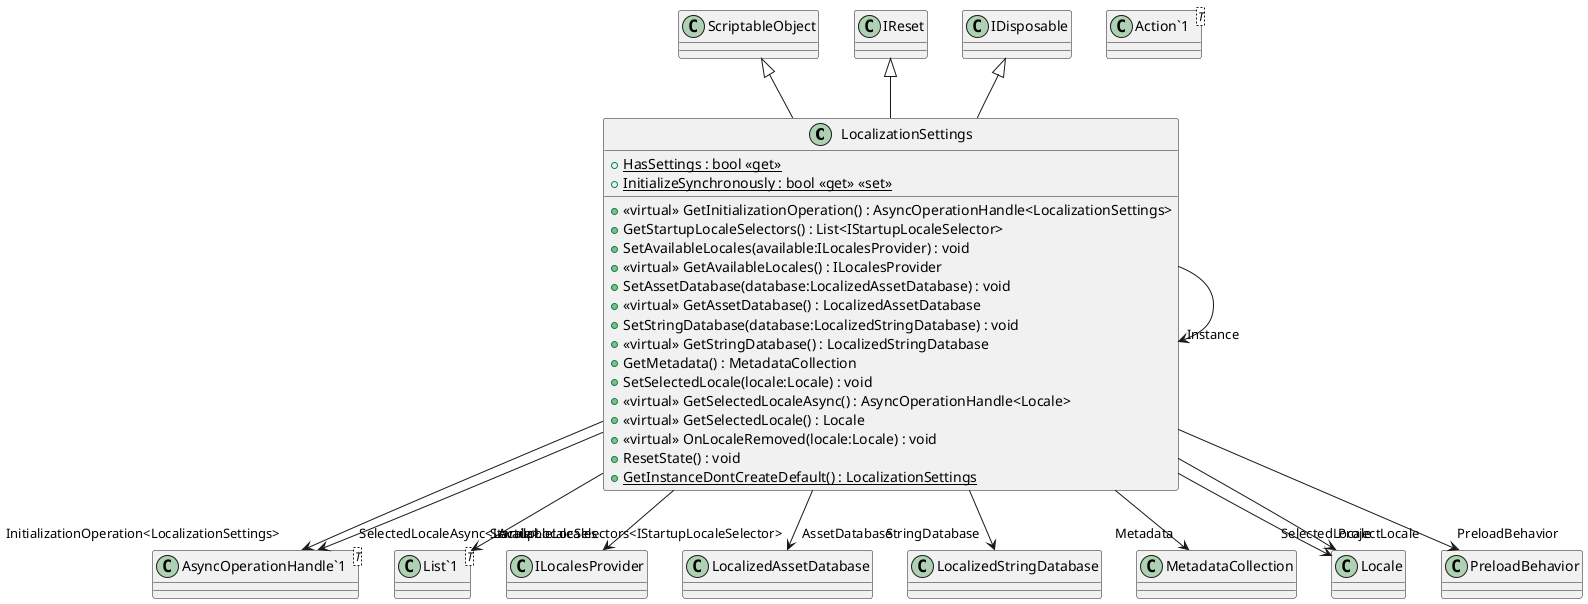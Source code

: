 @startuml
class LocalizationSettings {
    + {static} HasSettings : bool <<get>>
    + {static} InitializeSynchronously : bool <<get>> <<set>>
    + <<virtual>> GetInitializationOperation() : AsyncOperationHandle<LocalizationSettings>
    + GetStartupLocaleSelectors() : List<IStartupLocaleSelector>
    + SetAvailableLocales(available:ILocalesProvider) : void
    + <<virtual>> GetAvailableLocales() : ILocalesProvider
    + SetAssetDatabase(database:LocalizedAssetDatabase) : void
    + <<virtual>> GetAssetDatabase() : LocalizedAssetDatabase
    + SetStringDatabase(database:LocalizedStringDatabase) : void
    + <<virtual>> GetStringDatabase() : LocalizedStringDatabase
    + GetMetadata() : MetadataCollection
    + SetSelectedLocale(locale:Locale) : void
    + <<virtual>> GetSelectedLocaleAsync() : AsyncOperationHandle<Locale>
    + <<virtual>> GetSelectedLocale() : Locale
    + <<virtual>> OnLocaleRemoved(locale:Locale) : void
    + ResetState() : void
    + {static} GetInstanceDontCreateDefault() : LocalizationSettings
}
class "Action`1"<T> {
}
class "AsyncOperationHandle`1"<T> {
}
class "List`1"<T> {
}
ScriptableObject <|-- LocalizationSettings
IReset <|-- LocalizationSettings
IDisposable <|-- LocalizationSettings
LocalizationSettings --> "InitializationOperation<LocalizationSettings>" "AsyncOperationHandle`1"
LocalizationSettings --> "Instance" LocalizationSettings
LocalizationSettings --> "StartupLocaleSelectors<IStartupLocaleSelector>" "List`1"
LocalizationSettings --> "AvailableLocales" ILocalesProvider
LocalizationSettings --> "AssetDatabase" LocalizedAssetDatabase
LocalizationSettings --> "StringDatabase" LocalizedStringDatabase
LocalizationSettings --> "Metadata" MetadataCollection
LocalizationSettings --> "SelectedLocale" Locale
LocalizationSettings --> "SelectedLocaleAsync<Locale>" "AsyncOperationHandle`1"
LocalizationSettings --> "ProjectLocale" Locale
LocalizationSettings --> "PreloadBehavior" PreloadBehavior
@enduml

